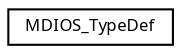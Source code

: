 digraph "Graphical Class Hierarchy"
{
  edge [fontname="Sans",fontsize="8",labelfontname="Sans",labelfontsize="8"];
  node [fontname="Sans",fontsize="8",shape=record];
  rankdir="LR";
  Node1 [label="MDIOS_TypeDef",height=0.2,width=0.4,color="black", fillcolor="white", style="filled",URL="$struct_m_d_i_o_s___type_def.html",tooltip="MDIOS. "];
}
